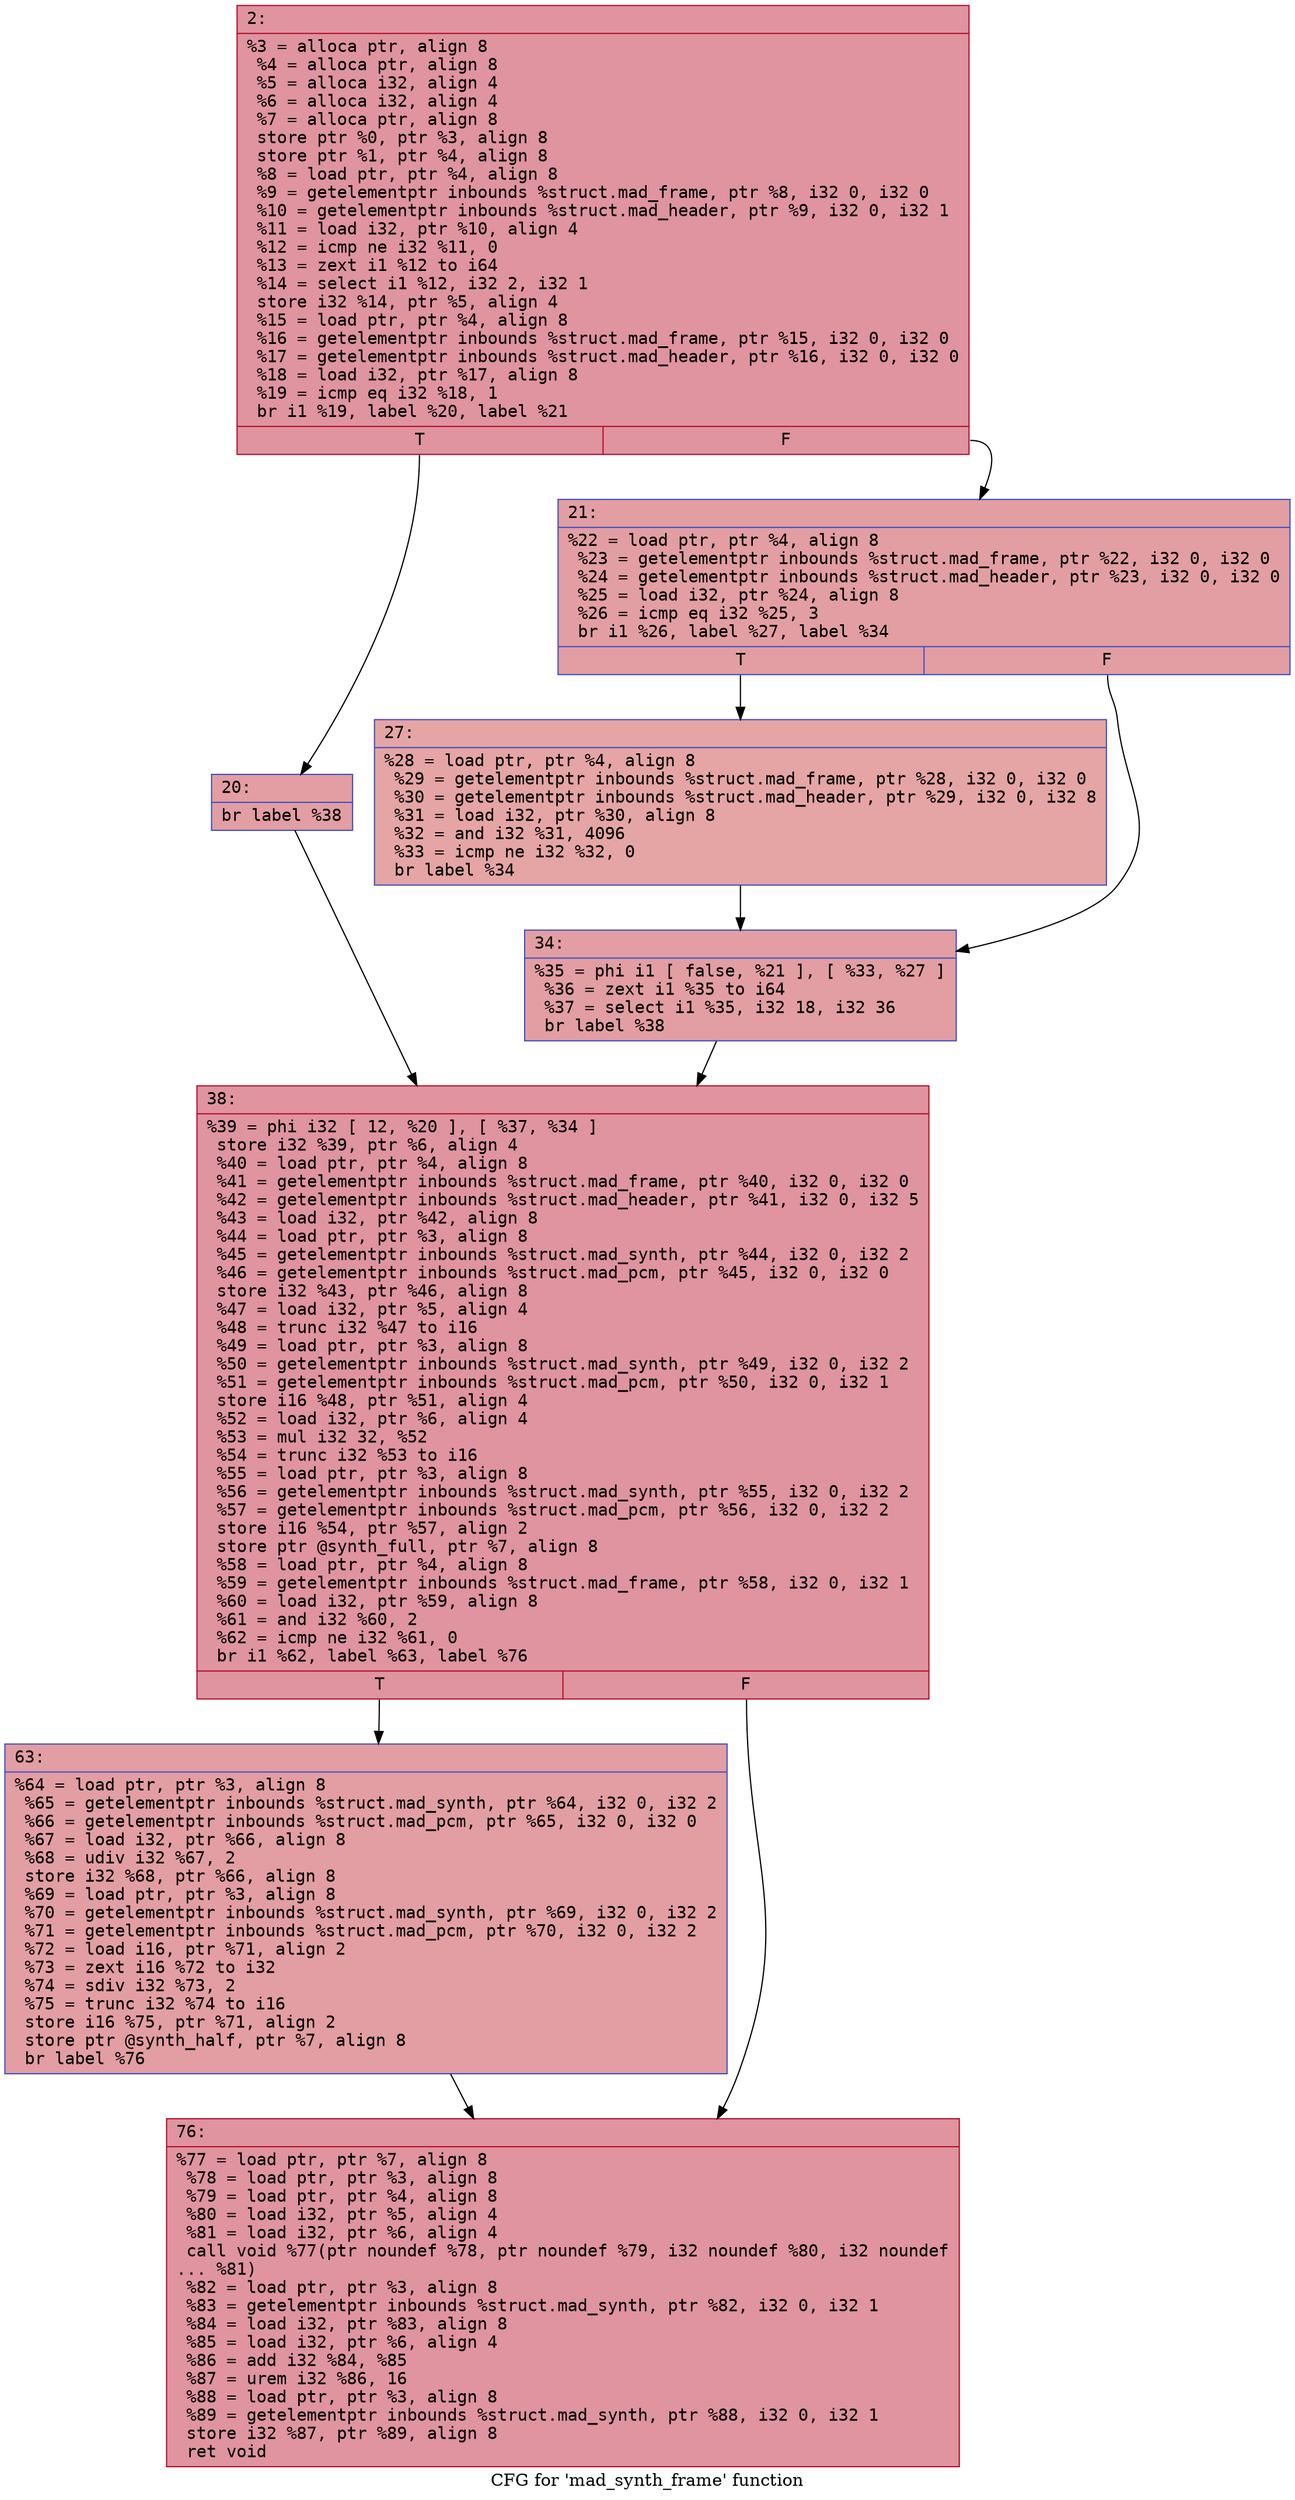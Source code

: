 digraph "CFG for 'mad_synth_frame' function" {
	label="CFG for 'mad_synth_frame' function";

	Node0x6000013a63f0 [shape=record,color="#b70d28ff", style=filled, fillcolor="#b70d2870" fontname="Courier",label="{2:\l|  %3 = alloca ptr, align 8\l  %4 = alloca ptr, align 8\l  %5 = alloca i32, align 4\l  %6 = alloca i32, align 4\l  %7 = alloca ptr, align 8\l  store ptr %0, ptr %3, align 8\l  store ptr %1, ptr %4, align 8\l  %8 = load ptr, ptr %4, align 8\l  %9 = getelementptr inbounds %struct.mad_frame, ptr %8, i32 0, i32 0\l  %10 = getelementptr inbounds %struct.mad_header, ptr %9, i32 0, i32 1\l  %11 = load i32, ptr %10, align 4\l  %12 = icmp ne i32 %11, 0\l  %13 = zext i1 %12 to i64\l  %14 = select i1 %12, i32 2, i32 1\l  store i32 %14, ptr %5, align 4\l  %15 = load ptr, ptr %4, align 8\l  %16 = getelementptr inbounds %struct.mad_frame, ptr %15, i32 0, i32 0\l  %17 = getelementptr inbounds %struct.mad_header, ptr %16, i32 0, i32 0\l  %18 = load i32, ptr %17, align 8\l  %19 = icmp eq i32 %18, 1\l  br i1 %19, label %20, label %21\l|{<s0>T|<s1>F}}"];
	Node0x6000013a63f0:s0 -> Node0x6000013a6440[tooltip="2 -> 20\nProbability 50.00%" ];
	Node0x6000013a63f0:s1 -> Node0x6000013a6490[tooltip="2 -> 21\nProbability 50.00%" ];
	Node0x6000013a6440 [shape=record,color="#3d50c3ff", style=filled, fillcolor="#be242e70" fontname="Courier",label="{20:\l|  br label %38\l}"];
	Node0x6000013a6440 -> Node0x6000013a6580[tooltip="20 -> 38\nProbability 100.00%" ];
	Node0x6000013a6490 [shape=record,color="#3d50c3ff", style=filled, fillcolor="#be242e70" fontname="Courier",label="{21:\l|  %22 = load ptr, ptr %4, align 8\l  %23 = getelementptr inbounds %struct.mad_frame, ptr %22, i32 0, i32 0\l  %24 = getelementptr inbounds %struct.mad_header, ptr %23, i32 0, i32 0\l  %25 = load i32, ptr %24, align 8\l  %26 = icmp eq i32 %25, 3\l  br i1 %26, label %27, label %34\l|{<s0>T|<s1>F}}"];
	Node0x6000013a6490:s0 -> Node0x6000013a64e0[tooltip="21 -> 27\nProbability 50.00%" ];
	Node0x6000013a6490:s1 -> Node0x6000013a6530[tooltip="21 -> 34\nProbability 50.00%" ];
	Node0x6000013a64e0 [shape=record,color="#3d50c3ff", style=filled, fillcolor="#c5333470" fontname="Courier",label="{27:\l|  %28 = load ptr, ptr %4, align 8\l  %29 = getelementptr inbounds %struct.mad_frame, ptr %28, i32 0, i32 0\l  %30 = getelementptr inbounds %struct.mad_header, ptr %29, i32 0, i32 8\l  %31 = load i32, ptr %30, align 8\l  %32 = and i32 %31, 4096\l  %33 = icmp ne i32 %32, 0\l  br label %34\l}"];
	Node0x6000013a64e0 -> Node0x6000013a6530[tooltip="27 -> 34\nProbability 100.00%" ];
	Node0x6000013a6530 [shape=record,color="#3d50c3ff", style=filled, fillcolor="#be242e70" fontname="Courier",label="{34:\l|  %35 = phi i1 [ false, %21 ], [ %33, %27 ]\l  %36 = zext i1 %35 to i64\l  %37 = select i1 %35, i32 18, i32 36\l  br label %38\l}"];
	Node0x6000013a6530 -> Node0x6000013a6580[tooltip="34 -> 38\nProbability 100.00%" ];
	Node0x6000013a6580 [shape=record,color="#b70d28ff", style=filled, fillcolor="#b70d2870" fontname="Courier",label="{38:\l|  %39 = phi i32 [ 12, %20 ], [ %37, %34 ]\l  store i32 %39, ptr %6, align 4\l  %40 = load ptr, ptr %4, align 8\l  %41 = getelementptr inbounds %struct.mad_frame, ptr %40, i32 0, i32 0\l  %42 = getelementptr inbounds %struct.mad_header, ptr %41, i32 0, i32 5\l  %43 = load i32, ptr %42, align 8\l  %44 = load ptr, ptr %3, align 8\l  %45 = getelementptr inbounds %struct.mad_synth, ptr %44, i32 0, i32 2\l  %46 = getelementptr inbounds %struct.mad_pcm, ptr %45, i32 0, i32 0\l  store i32 %43, ptr %46, align 8\l  %47 = load i32, ptr %5, align 4\l  %48 = trunc i32 %47 to i16\l  %49 = load ptr, ptr %3, align 8\l  %50 = getelementptr inbounds %struct.mad_synth, ptr %49, i32 0, i32 2\l  %51 = getelementptr inbounds %struct.mad_pcm, ptr %50, i32 0, i32 1\l  store i16 %48, ptr %51, align 4\l  %52 = load i32, ptr %6, align 4\l  %53 = mul i32 32, %52\l  %54 = trunc i32 %53 to i16\l  %55 = load ptr, ptr %3, align 8\l  %56 = getelementptr inbounds %struct.mad_synth, ptr %55, i32 0, i32 2\l  %57 = getelementptr inbounds %struct.mad_pcm, ptr %56, i32 0, i32 2\l  store i16 %54, ptr %57, align 2\l  store ptr @synth_full, ptr %7, align 8\l  %58 = load ptr, ptr %4, align 8\l  %59 = getelementptr inbounds %struct.mad_frame, ptr %58, i32 0, i32 1\l  %60 = load i32, ptr %59, align 8\l  %61 = and i32 %60, 2\l  %62 = icmp ne i32 %61, 0\l  br i1 %62, label %63, label %76\l|{<s0>T|<s1>F}}"];
	Node0x6000013a6580:s0 -> Node0x6000013a65d0[tooltip="38 -> 63\nProbability 50.00%" ];
	Node0x6000013a6580:s1 -> Node0x6000013a6620[tooltip="38 -> 76\nProbability 50.00%" ];
	Node0x6000013a65d0 [shape=record,color="#3d50c3ff", style=filled, fillcolor="#be242e70" fontname="Courier",label="{63:\l|  %64 = load ptr, ptr %3, align 8\l  %65 = getelementptr inbounds %struct.mad_synth, ptr %64, i32 0, i32 2\l  %66 = getelementptr inbounds %struct.mad_pcm, ptr %65, i32 0, i32 0\l  %67 = load i32, ptr %66, align 8\l  %68 = udiv i32 %67, 2\l  store i32 %68, ptr %66, align 8\l  %69 = load ptr, ptr %3, align 8\l  %70 = getelementptr inbounds %struct.mad_synth, ptr %69, i32 0, i32 2\l  %71 = getelementptr inbounds %struct.mad_pcm, ptr %70, i32 0, i32 2\l  %72 = load i16, ptr %71, align 2\l  %73 = zext i16 %72 to i32\l  %74 = sdiv i32 %73, 2\l  %75 = trunc i32 %74 to i16\l  store i16 %75, ptr %71, align 2\l  store ptr @synth_half, ptr %7, align 8\l  br label %76\l}"];
	Node0x6000013a65d0 -> Node0x6000013a6620[tooltip="63 -> 76\nProbability 100.00%" ];
	Node0x6000013a6620 [shape=record,color="#b70d28ff", style=filled, fillcolor="#b70d2870" fontname="Courier",label="{76:\l|  %77 = load ptr, ptr %7, align 8\l  %78 = load ptr, ptr %3, align 8\l  %79 = load ptr, ptr %4, align 8\l  %80 = load i32, ptr %5, align 4\l  %81 = load i32, ptr %6, align 4\l  call void %77(ptr noundef %78, ptr noundef %79, i32 noundef %80, i32 noundef\l... %81)\l  %82 = load ptr, ptr %3, align 8\l  %83 = getelementptr inbounds %struct.mad_synth, ptr %82, i32 0, i32 1\l  %84 = load i32, ptr %83, align 8\l  %85 = load i32, ptr %6, align 4\l  %86 = add i32 %84, %85\l  %87 = urem i32 %86, 16\l  %88 = load ptr, ptr %3, align 8\l  %89 = getelementptr inbounds %struct.mad_synth, ptr %88, i32 0, i32 1\l  store i32 %87, ptr %89, align 8\l  ret void\l}"];
}
